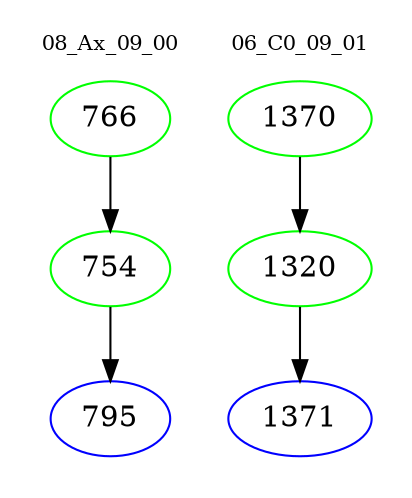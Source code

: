 digraph{
subgraph cluster_0 {
color = white
label = "08_Ax_09_00";
fontsize=10;
T0_766 [label="766", color="green"]
T0_766 -> T0_754 [color="black"]
T0_754 [label="754", color="green"]
T0_754 -> T0_795 [color="black"]
T0_795 [label="795", color="blue"]
}
subgraph cluster_1 {
color = white
label = "06_C0_09_01";
fontsize=10;
T1_1370 [label="1370", color="green"]
T1_1370 -> T1_1320 [color="black"]
T1_1320 [label="1320", color="green"]
T1_1320 -> T1_1371 [color="black"]
T1_1371 [label="1371", color="blue"]
}
}
